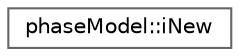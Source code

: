 digraph "Graphical Class Hierarchy"
{
 // LATEX_PDF_SIZE
  bgcolor="transparent";
  edge [fontname=Helvetica,fontsize=10,labelfontname=Helvetica,labelfontsize=10];
  node [fontname=Helvetica,fontsize=10,shape=box,height=0.2,width=0.4];
  rankdir="LR";
  Node0 [id="Node000000",label="phaseModel::iNew",height=0.2,width=0.4,color="grey40", fillcolor="white", style="filled",URL="$classFoam_1_1phaseModel_1_1iNew.html",tooltip=" "];
}
